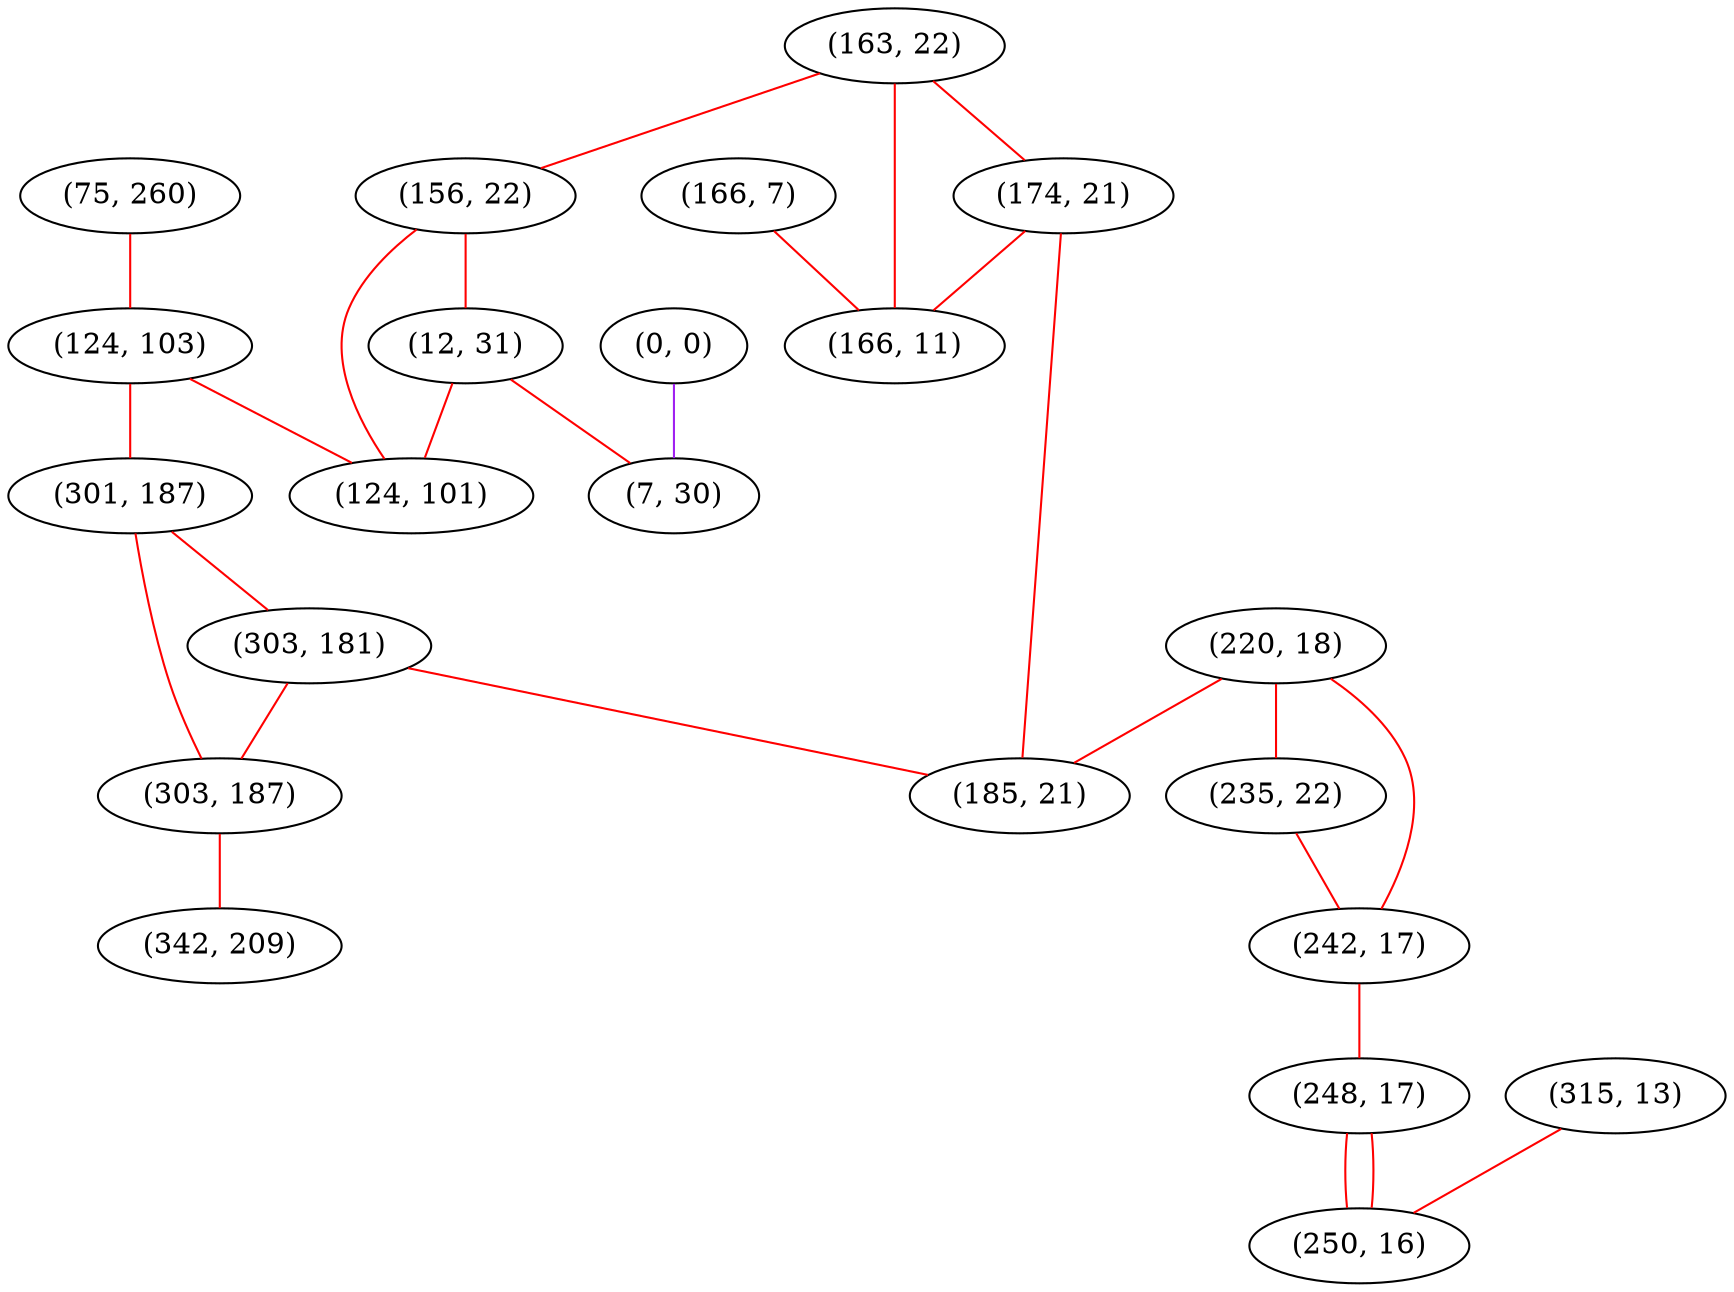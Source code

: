 graph "" {
"(75, 260)";
"(163, 22)";
"(220, 18)";
"(156, 22)";
"(235, 22)";
"(12, 31)";
"(174, 21)";
"(124, 103)";
"(301, 187)";
"(303, 181)";
"(242, 17)";
"(303, 187)";
"(0, 0)";
"(166, 7)";
"(342, 209)";
"(185, 21)";
"(124, 101)";
"(166, 11)";
"(315, 13)";
"(248, 17)";
"(7, 30)";
"(250, 16)";
"(75, 260)" -- "(124, 103)"  [color=red, key=0, weight=1];
"(163, 22)" -- "(166, 11)"  [color=red, key=0, weight=1];
"(163, 22)" -- "(156, 22)"  [color=red, key=0, weight=1];
"(163, 22)" -- "(174, 21)"  [color=red, key=0, weight=1];
"(220, 18)" -- "(185, 21)"  [color=red, key=0, weight=1];
"(220, 18)" -- "(242, 17)"  [color=red, key=0, weight=1];
"(220, 18)" -- "(235, 22)"  [color=red, key=0, weight=1];
"(156, 22)" -- "(124, 101)"  [color=red, key=0, weight=1];
"(156, 22)" -- "(12, 31)"  [color=red, key=0, weight=1];
"(235, 22)" -- "(242, 17)"  [color=red, key=0, weight=1];
"(12, 31)" -- "(124, 101)"  [color=red, key=0, weight=1];
"(12, 31)" -- "(7, 30)"  [color=red, key=0, weight=1];
"(174, 21)" -- "(166, 11)"  [color=red, key=0, weight=1];
"(174, 21)" -- "(185, 21)"  [color=red, key=0, weight=1];
"(124, 103)" -- "(124, 101)"  [color=red, key=0, weight=1];
"(124, 103)" -- "(301, 187)"  [color=red, key=0, weight=1];
"(301, 187)" -- "(303, 187)"  [color=red, key=0, weight=1];
"(301, 187)" -- "(303, 181)"  [color=red, key=0, weight=1];
"(303, 181)" -- "(303, 187)"  [color=red, key=0, weight=1];
"(303, 181)" -- "(185, 21)"  [color=red, key=0, weight=1];
"(242, 17)" -- "(248, 17)"  [color=red, key=0, weight=1];
"(303, 187)" -- "(342, 209)"  [color=red, key=0, weight=1];
"(0, 0)" -- "(7, 30)"  [color=purple, key=0, weight=4];
"(166, 7)" -- "(166, 11)"  [color=red, key=0, weight=1];
"(315, 13)" -- "(250, 16)"  [color=red, key=0, weight=1];
"(248, 17)" -- "(250, 16)"  [color=red, key=0, weight=1];
"(248, 17)" -- "(250, 16)"  [color=red, key=1, weight=1];
}

